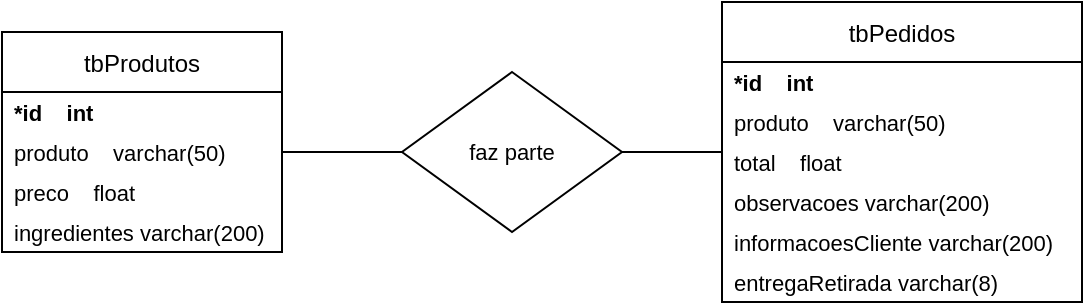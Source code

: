<mxfile>
    <diagram id="e-qa9M7dIX5ALmAnX8_v" name="Page-1">
        <mxGraphModel dx="730" dy="440" grid="1" gridSize="10" guides="1" tooltips="1" connect="1" arrows="1" fold="1" page="1" pageScale="1" pageWidth="827" pageHeight="1169" math="0" shadow="0">
            <root>
                <mxCell id="0"/>
                <mxCell id="1" parent="0"/>
                <mxCell id="2" value="tbProdutos" style="swimlane;fontStyle=0;childLayout=stackLayout;horizontal=1;startSize=30;horizontalStack=0;resizeParent=1;resizeParentMax=0;resizeLast=0;collapsible=1;marginBottom=0;" parent="1" vertex="1">
                    <mxGeometry x="210" y="55" width="140" height="110" as="geometry">
                        <mxRectangle x="240" y="30" width="110" height="30" as="alternateBounds"/>
                    </mxGeometry>
                </mxCell>
                <mxCell id="3" value="*id    int" style="text;strokeColor=none;fillColor=none;align=left;verticalAlign=middle;spacingLeft=4;spacingRight=4;overflow=hidden;points=[[0,0.5],[1,0.5]];portConstraint=eastwest;rotatable=0;fontSize=11;fontStyle=1" parent="2" vertex="1">
                    <mxGeometry y="30" width="140" height="20" as="geometry"/>
                </mxCell>
                <mxCell id="4" value="produto    varchar(50)" style="text;strokeColor=none;fillColor=none;align=left;verticalAlign=middle;spacingLeft=4;spacingRight=4;overflow=hidden;points=[[0,0.5],[1,0.5]];portConstraint=eastwest;rotatable=0;fontSize=11;" parent="2" vertex="1">
                    <mxGeometry y="50" width="140" height="20" as="geometry"/>
                </mxCell>
                <mxCell id="5" value="preco    float" style="text;strokeColor=none;fillColor=none;align=left;verticalAlign=middle;spacingLeft=4;spacingRight=4;overflow=hidden;points=[[0,0.5],[1,0.5]];portConstraint=eastwest;rotatable=0;fontSize=11;" parent="2" vertex="1">
                    <mxGeometry y="70" width="140" height="20" as="geometry"/>
                </mxCell>
                <mxCell id="9" value="ingredientes varchar(200)" style="text;strokeColor=none;fillColor=none;align=left;verticalAlign=middle;spacingLeft=4;spacingRight=4;overflow=hidden;points=[[0,0.5],[1,0.5]];portConstraint=eastwest;rotatable=0;fontSize=11;" parent="2" vertex="1">
                    <mxGeometry y="90" width="140" height="20" as="geometry"/>
                </mxCell>
                <mxCell id="24" value="tbPedidos" style="swimlane;fontStyle=0;childLayout=stackLayout;horizontal=1;startSize=30;horizontalStack=0;resizeParent=1;resizeParentMax=0;resizeLast=0;collapsible=1;marginBottom=0;" parent="1" vertex="1">
                    <mxGeometry x="570" y="40" width="180" height="150" as="geometry">
                        <mxRectangle x="240" y="30" width="110" height="30" as="alternateBounds"/>
                    </mxGeometry>
                </mxCell>
                <mxCell id="25" value="*id    int" style="text;strokeColor=none;fillColor=none;align=left;verticalAlign=middle;spacingLeft=4;spacingRight=4;overflow=hidden;points=[[0,0.5],[1,0.5]];portConstraint=eastwest;rotatable=0;fontSize=11;fontStyle=1" parent="24" vertex="1">
                    <mxGeometry y="30" width="180" height="20" as="geometry"/>
                </mxCell>
                <mxCell id="26" value="produto    varchar(50)" style="text;strokeColor=none;fillColor=none;align=left;verticalAlign=middle;spacingLeft=4;spacingRight=4;overflow=hidden;points=[[0,0.5],[1,0.5]];portConstraint=eastwest;rotatable=0;fontSize=11;" parent="24" vertex="1">
                    <mxGeometry y="50" width="180" height="20" as="geometry"/>
                </mxCell>
                <mxCell id="27" value="total    float" style="text;strokeColor=none;fillColor=none;align=left;verticalAlign=middle;spacingLeft=4;spacingRight=4;overflow=hidden;points=[[0,0.5],[1,0.5]];portConstraint=eastwest;rotatable=0;fontSize=11;" parent="24" vertex="1">
                    <mxGeometry y="70" width="180" height="20" as="geometry"/>
                </mxCell>
                <mxCell id="28" value="observacoes varchar(200)" style="text;strokeColor=none;fillColor=none;align=left;verticalAlign=middle;spacingLeft=4;spacingRight=4;overflow=hidden;points=[[0,0.5],[1,0.5]];portConstraint=eastwest;rotatable=0;fontSize=11;" parent="24" vertex="1">
                    <mxGeometry y="90" width="180" height="20" as="geometry"/>
                </mxCell>
                <mxCell id="29" value="informacoesCliente varchar(200)" style="text;strokeColor=none;fillColor=none;align=left;verticalAlign=middle;spacingLeft=4;spacingRight=4;overflow=hidden;points=[[0,0.5],[1,0.5]];portConstraint=eastwest;rotatable=0;fontSize=11;" parent="24" vertex="1">
                    <mxGeometry y="110" width="180" height="20" as="geometry"/>
                </mxCell>
                <mxCell id="33" value="entregaRetirada varchar(8)" style="text;strokeColor=none;fillColor=none;align=left;verticalAlign=middle;spacingLeft=4;spacingRight=4;overflow=hidden;points=[[0,0.5],[1,0.5]];portConstraint=eastwest;rotatable=0;fontSize=11;" parent="24" vertex="1">
                    <mxGeometry y="130" width="180" height="20" as="geometry"/>
                </mxCell>
                <mxCell id="32" style="edgeStyle=none;html=1;fontSize=11;endArrow=none;endFill=0;" parent="1" source="30" target="24" edge="1">
                    <mxGeometry relative="1" as="geometry"/>
                </mxCell>
                <mxCell id="30" value="faz parte" style="rhombus;whiteSpace=wrap;html=1;fontSize=11;" parent="1" vertex="1">
                    <mxGeometry x="410" y="75" width="110" height="80" as="geometry"/>
                </mxCell>
                <mxCell id="31" style="edgeStyle=none;html=1;entryX=0;entryY=0.5;entryDx=0;entryDy=0;fontSize=11;endArrow=none;endFill=0;" parent="1" source="4" target="30" edge="1">
                    <mxGeometry relative="1" as="geometry"/>
                </mxCell>
            </root>
        </mxGraphModel>
    </diagram>
</mxfile>